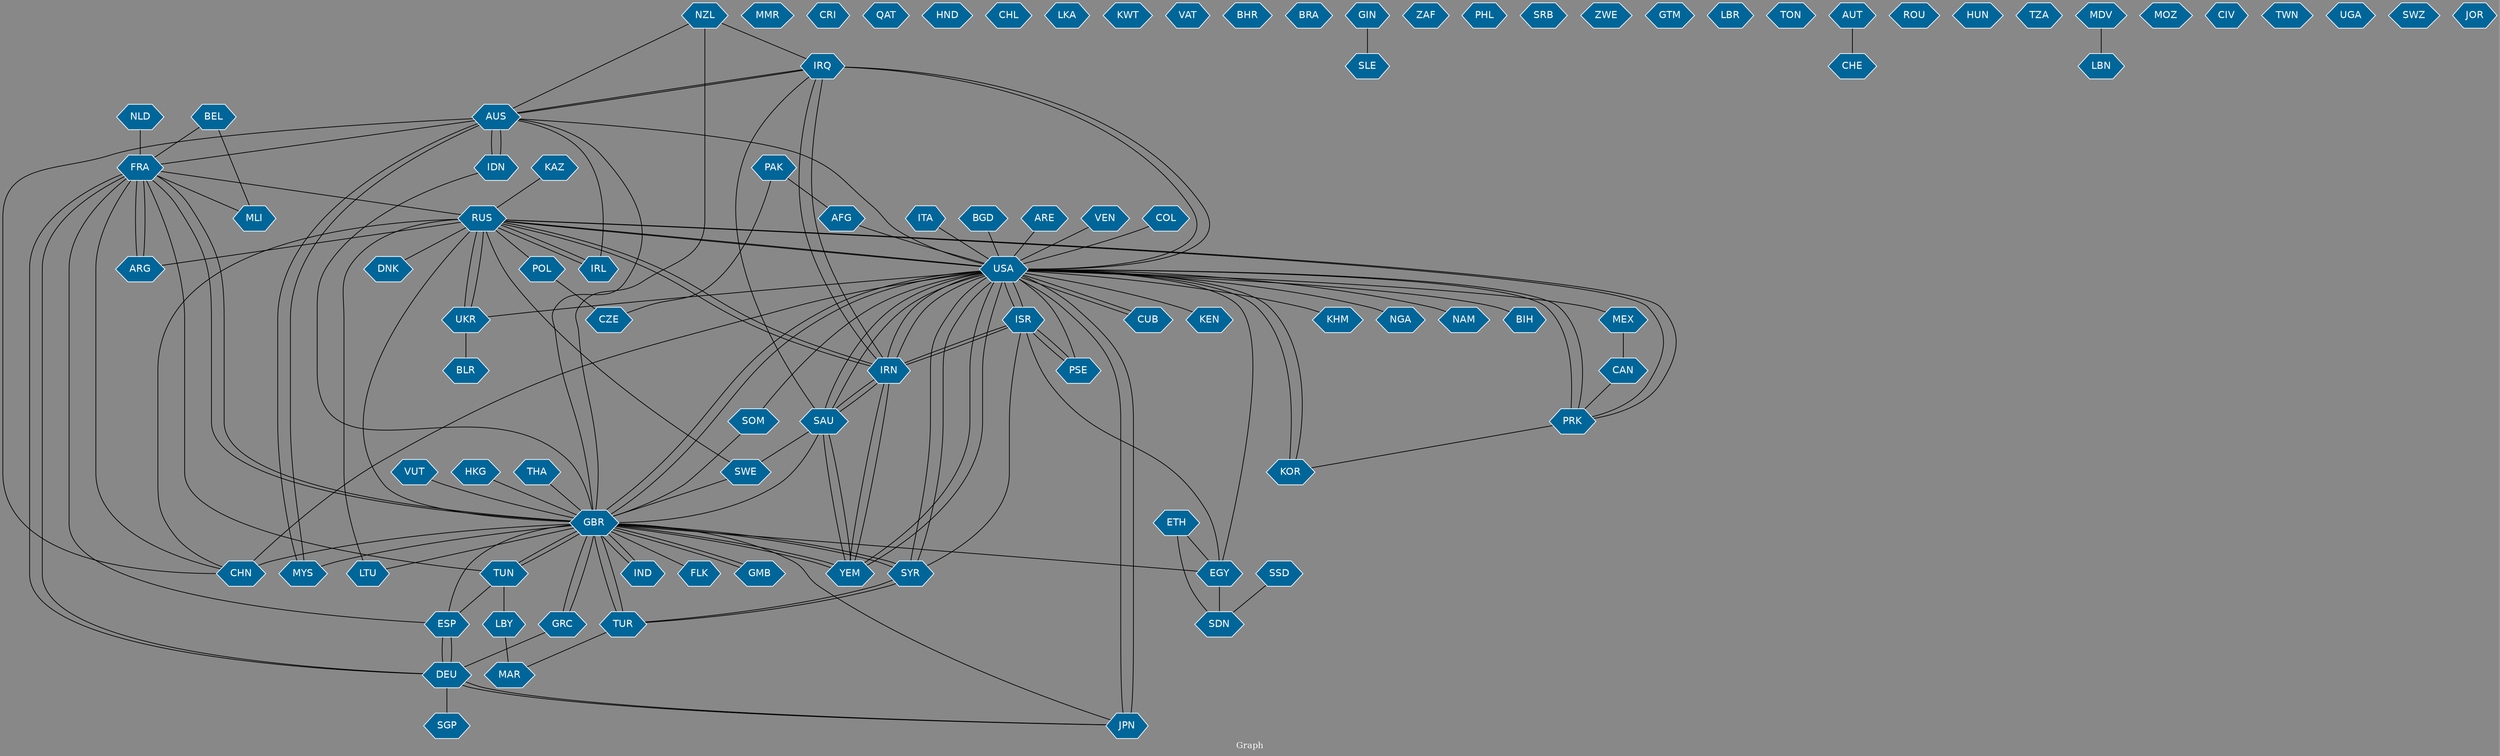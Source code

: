 // Countries together in item graph
graph {
	graph [bgcolor="#888888" fontcolor=white fontsize=12 label="Graph" outputorder=edgesfirst overlap=prism]
	node [color=white fillcolor="#006699" fontcolor=white fontname=Helvetica shape=hexagon style=filled]
	edge [arrowhead=open color=black fontcolor=white fontname=Courier fontsize=12]
		IRQ [label=IRQ]
		AUS [label=AUS]
		ISR [label=ISR]
		SYR [label=SYR]
		RUS [label=RUS]
		TUN [label=TUN]
		USA [label=USA]
		FRA [label=FRA]
		MEX [label=MEX]
		YEM [label=YEM]
		IND [label=IND]
		SOM [label=SOM]
		EGY [label=EGY]
		LBY [label=LBY]
		CUB [label=CUB]
		SGP [label=SGP]
		PAK [label=PAK]
		AFG [label=AFG]
		KEN [label=KEN]
		ARG [label=ARG]
		TUR [label=TUR]
		GBR [label=GBR]
		JPN [label=JPN]
		CZE [label=CZE]
		IRN [label=IRN]
		SAU [label=SAU]
		DEU [label=DEU]
		CHN [label=CHN]
		MMR [label=MMR]
		KHM [label=KHM]
		IDN [label=IDN]
		PSE [label=PSE]
		VUT [label=VUT]
		ITA [label=ITA]
		NGA [label=NGA]
		GRC [label=GRC]
		HKG [label=HKG]
		CRI [label=CRI]
		ESP [label=ESP]
		QAT [label=QAT]
		THA [label=THA]
		HND [label=HND]
		CHL [label=CHL]
		LKA [label=LKA]
		KWT [label=KWT]
		LTU [label=LTU]
		VAT [label=VAT]
		KOR [label=KOR]
		UKR [label=UKR]
		IRL [label=IRL]
		PRK [label=PRK]
		BGD [label=BGD]
		ARE [label=ARE]
		CAN [label=CAN]
		BHR [label=BHR]
		NZL [label=NZL]
		FLK [label=FLK]
		GMB [label=GMB]
		BRA [label=BRA]
		GIN [label=GIN]
		SLE [label=SLE]
		MYS [label=MYS]
		ZAF [label=ZAF]
		ETH [label=ETH]
		BEL [label=BEL]
		PHL [label=PHL]
		NLD [label=NLD]
		BLR [label=BLR]
		SRB [label=SRB]
		POL [label=POL]
		MAR [label=MAR]
		ZWE [label=ZWE]
		VEN [label=VEN]
		SWE [label=SWE]
		GTM [label=GTM]
		LBR [label=LBR]
		TON [label=TON]
		COL [label=COL]
		SSD [label=SSD]
		SDN [label=SDN]
		AUT [label=AUT]
		ROU [label=ROU]
		NAM [label=NAM]
		HUN [label=HUN]
		KAZ [label=KAZ]
		TZA [label=TZA]
		LBN [label=LBN]
		CHE [label=CHE]
		BIH [label=BIH]
		MOZ [label=MOZ]
		CIV [label=CIV]
		MLI [label=MLI]
		DNK [label=DNK]
		TWN [label=TWN]
		MDV [label=MDV]
		UGA [label=UGA]
		SWZ [label=SWZ]
		JOR [label=JOR]
			MDV -- LBN [weight=1]
			TUR -- SYR [weight=3]
			NZL -- IRQ [weight=1]
			SYR -- TUR [weight=2]
			VEN -- USA [weight=1]
			HKG -- GBR [weight=1]
			RUS -- LTU [weight=1]
			DEU -- JPN [weight=1]
			SAU -- YEM [weight=4]
			GBR -- YEM [weight=1]
			SAU -- SWE [weight=1]
			GBR -- TUN [weight=5]
			POL -- CZE [weight=1]
			USA -- SOM [weight=1]
			IRN -- SAU [weight=1]
			AFG -- USA [weight=1]
			TUN -- LBY [weight=2]
			TUN -- FRA [weight=1]
			SYR -- ISR [weight=1]
			AUS -- FRA [weight=1]
			ISR -- IRN [weight=10]
			IRN -- ISR [weight=5]
			BEL -- FRA [weight=1]
			RUS -- IRN [weight=2]
			USA -- NGA [weight=1]
			USA -- YEM [weight=1]
			BGD -- USA [weight=1]
			ETH -- SDN [weight=1]
			GBR -- GRC [weight=1]
			IRN -- YEM [weight=1]
			FRA -- MLI [weight=1]
			USA -- KHM [weight=1]
			PRK -- USA [weight=1]
			DEU -- ESP [weight=1]
			USA -- UKR [weight=2]
			USA -- IRN [weight=15]
			ARE -- USA [weight=1]
			IDN -- GBR [weight=1]
			JPN -- GBR [weight=1]
			BEL -- MLI [weight=1]
			THA -- GBR [weight=1]
			JPN -- USA [weight=2]
			IRQ -- IRN [weight=2]
			KOR -- USA [weight=4]
			CHN -- USA [weight=1]
			TUR -- MAR [weight=1]
			GBR -- CHN [weight=3]
			IRL -- RUS [weight=1]
			EGY -- ISR [weight=1]
			GBR -- LTU [weight=1]
			AUS -- IRQ [weight=1]
			GBR -- FLK [weight=1]
			USA -- SYR [weight=3]
			VUT -- GBR [weight=1]
			USA -- IRQ [weight=1]
			EGY -- USA [weight=1]
			GBR -- IND [weight=1]
			RUS -- POL [weight=1]
			JPN -- DEU [weight=1]
			GIN -- SLE [weight=1]
			ARG -- FRA [weight=3]
			USA -- RUS [weight=1]
			TUN -- ESP [weight=1]
			PAK -- AFG [weight=2]
			PSE -- ISR [weight=5]
			CHN -- FRA [weight=1]
			ISR -- USA [weight=11]
			AUT -- CHE [weight=1]
			SAU -- IRN [weight=1]
			AUS -- IDN [weight=2]
			FRA -- DEU [weight=1]
			RUS -- DNK [weight=1]
			USA -- KOR [weight=2]
			GBR -- AUS [weight=2]
			GBR -- SYR [weight=3]
			YEM -- SAU [weight=5]
			TUR -- GBR [weight=4]
			TUN -- GBR [weight=4]
			IRN -- RUS [weight=1]
			DEU -- FRA [weight=1]
			ISR -- PSE [weight=1]
			FRA -- GBR [weight=1]
			MYS -- AUS [weight=1]
			FRA -- ARG [weight=6]
			AUS -- IRL [weight=1]
			IRN -- IRQ [weight=1]
			ESP -- FRA [weight=1]
			CAN -- PRK [weight=1]
			LBY -- MAR [weight=2]
			SWE -- GBR [weight=1]
			GBR -- FRA [weight=1]
			IRQ -- SAU [weight=1]
			NZL -- GBR [weight=1]
			EGY -- SDN [weight=1]
			SOM -- GBR [weight=1]
			USA -- JPN [weight=2]
			USA -- MEX [weight=1]
			GBR -- SAU [weight=1]
			PRK -- KOR [weight=2]
			RUS -- UKR [weight=3]
			ITA -- USA [weight=2]
			FRA -- RUS [weight=2]
			IRN -- USA [weight=10]
			USA -- PSE [weight=1]
			RUS -- ARG [weight=1]
			ESP -- GBR [weight=1]
			GRC -- GBR [weight=1]
			GBR -- EGY [weight=1]
			NLD -- FRA [weight=2]
			GBR -- GMB [weight=1]
			GBR -- USA [weight=3]
			PAK -- CZE [weight=1]
			IND -- GBR [weight=2]
			USA -- PRK [weight=3]
			USA -- ISR [weight=7]
			USA -- AUS [weight=1]
			SYR -- USA [weight=1]
			GMB -- GBR [weight=1]
			UKR -- RUS [weight=3]
			USA -- KEN [weight=1]
			UKR -- BLR [weight=1]
			KAZ -- RUS [weight=1]
			ETH -- EGY [weight=1]
			RUS -- SWE [weight=1]
			RUS -- IRL [weight=1]
			IRQ -- AUS [weight=1]
			DEU -- SGP [weight=1]
			IRQ -- USA [weight=3]
			NZL -- AUS [weight=1]
			GBR -- MYS [weight=1]
			ESP -- DEU [weight=1]
			MEX -- CAN [weight=2]
			USA -- SAU [weight=1]
			GBR -- TUR [weight=1]
			YEM -- GBR [weight=1]
			USA -- NAM [weight=1]
			YEM -- USA [weight=2]
			RUS -- USA [weight=3]
			USA -- CUB [weight=2]
			RUS -- GBR [weight=2]
			CUB -- USA [weight=1]
			GRC -- DEU [weight=2]
			COL -- USA [weight=2]
			YEM -- IRN [weight=2]
			RUS -- PRK [weight=1]
			USA -- BIH [weight=2]
			PRK -- RUS [weight=1]
			AUS -- CHN [weight=1]
			SYR -- GBR [weight=2]
			IDN -- AUS [weight=3]
			SSD -- SDN [weight=1]
			USA -- GBR [weight=2]
			RUS -- CHN [weight=1]
			AUS -- MYS [weight=1]
			SAU -- USA [weight=1]
}